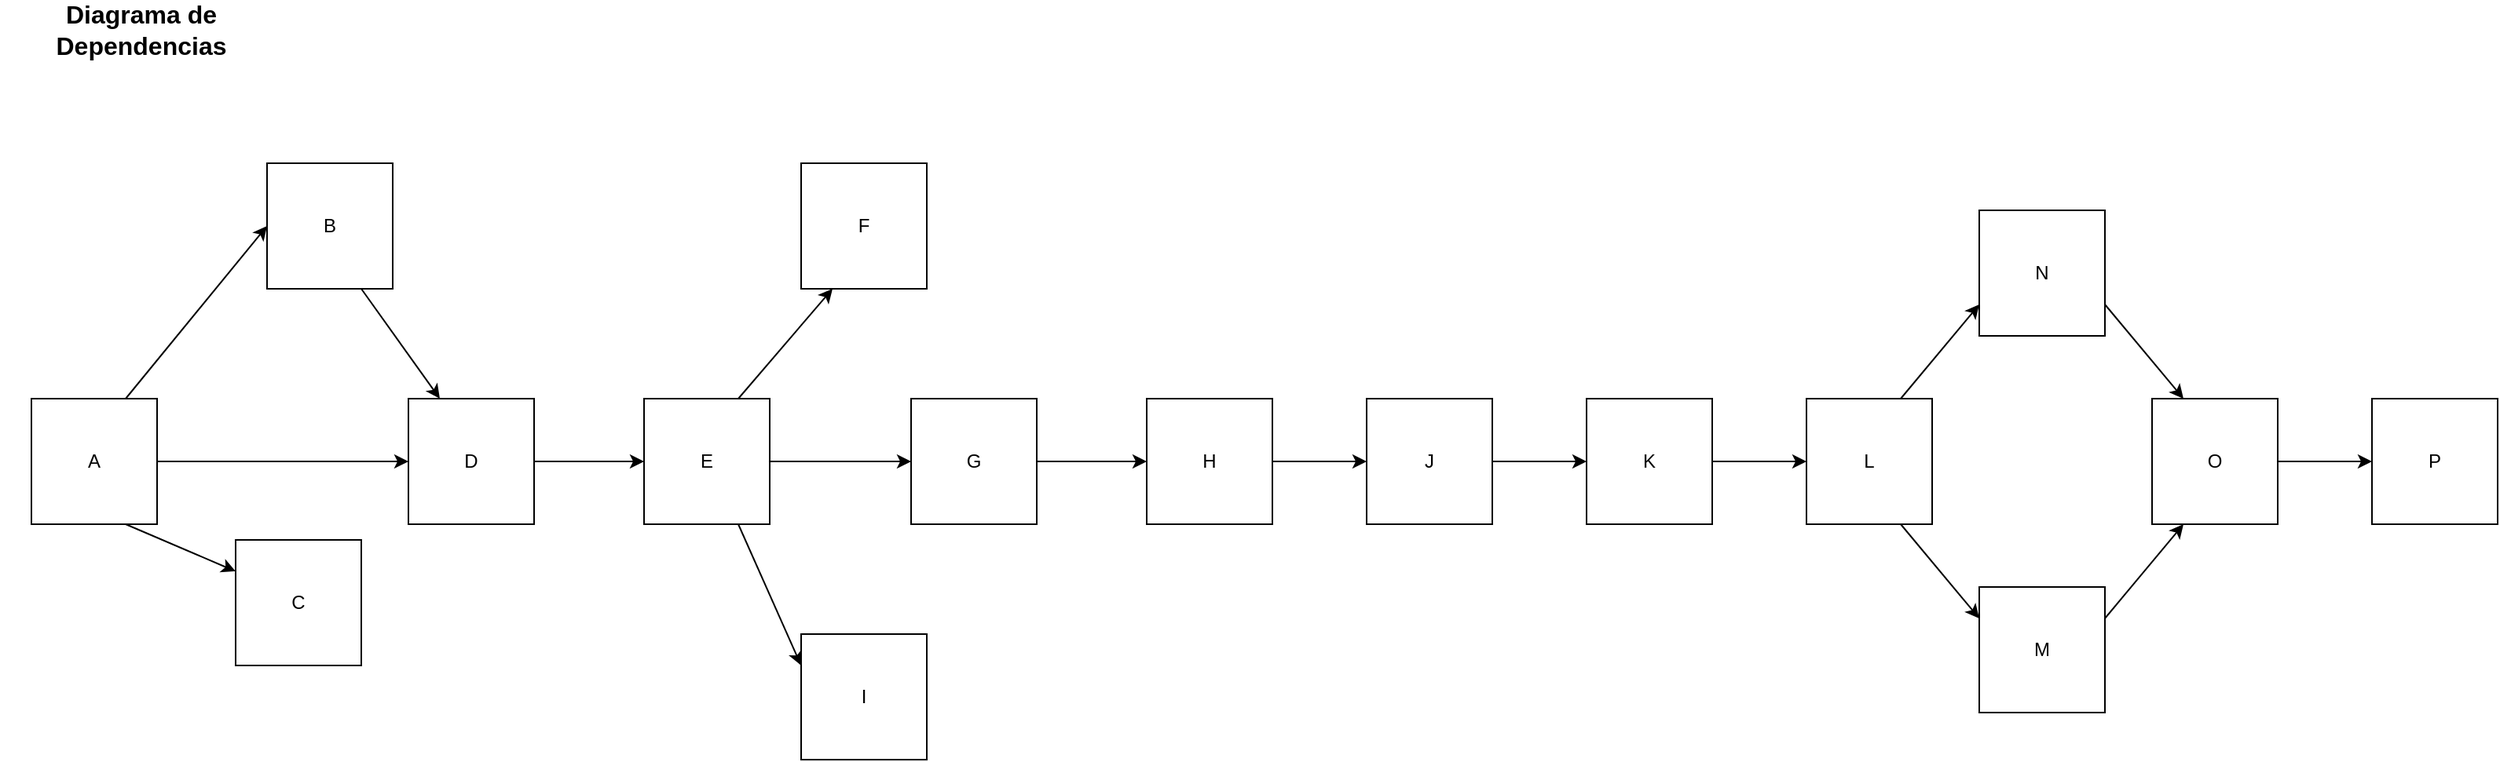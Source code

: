 <mxfile version="24.2.5" type="device">
  <diagram name="Página-1" id="Uti9sA1T6w-CndQhArD3">
    <mxGraphModel dx="954" dy="727" grid="1" gridSize="10" guides="1" tooltips="1" connect="1" arrows="1" fold="1" page="1" pageScale="1" pageWidth="827" pageHeight="1169" math="0" shadow="0">
      <root>
        <mxCell id="0" />
        <mxCell id="1" parent="0" />
        <mxCell id="_WlQoqHq1w7Vh7GL79n--1" value="A" style="whiteSpace=wrap;html=1;aspect=fixed;" parent="1" vertex="1">
          <mxGeometry x="80" y="280" width="80" height="80" as="geometry" />
        </mxCell>
        <mxCell id="_WlQoqHq1w7Vh7GL79n--2" value="B" style="whiteSpace=wrap;html=1;aspect=fixed;" parent="1" vertex="1">
          <mxGeometry x="230" y="130" width="80" height="80" as="geometry" />
        </mxCell>
        <mxCell id="_WlQoqHq1w7Vh7GL79n--3" value="E" style="whiteSpace=wrap;html=1;aspect=fixed;" parent="1" vertex="1">
          <mxGeometry x="470" y="280" width="80" height="80" as="geometry" />
        </mxCell>
        <mxCell id="_WlQoqHq1w7Vh7GL79n--4" value="I" style="whiteSpace=wrap;html=1;aspect=fixed;" parent="1" vertex="1">
          <mxGeometry x="570" y="430" width="80" height="80" as="geometry" />
        </mxCell>
        <mxCell id="_WlQoqHq1w7Vh7GL79n--5" value="L" style="whiteSpace=wrap;html=1;aspect=fixed;" parent="1" vertex="1">
          <mxGeometry x="1210" y="280" width="80" height="80" as="geometry" />
        </mxCell>
        <mxCell id="_WlQoqHq1w7Vh7GL79n--6" value="O" style="whiteSpace=wrap;html=1;aspect=fixed;" parent="1" vertex="1">
          <mxGeometry x="1430" y="280" width="80" height="80" as="geometry" />
        </mxCell>
        <mxCell id="_WlQoqHq1w7Vh7GL79n--7" value="D" style="whiteSpace=wrap;html=1;aspect=fixed;" parent="1" vertex="1">
          <mxGeometry x="320" y="280" width="80" height="80" as="geometry" />
        </mxCell>
        <mxCell id="_WlQoqHq1w7Vh7GL79n--8" value="J" style="whiteSpace=wrap;html=1;aspect=fixed;" parent="1" vertex="1">
          <mxGeometry x="930" y="280" width="80" height="80" as="geometry" />
        </mxCell>
        <mxCell id="_WlQoqHq1w7Vh7GL79n--9" value="N" style="whiteSpace=wrap;html=1;aspect=fixed;" parent="1" vertex="1">
          <mxGeometry x="1320" y="160" width="80" height="80" as="geometry" />
        </mxCell>
        <mxCell id="_WlQoqHq1w7Vh7GL79n--10" value="K" style="whiteSpace=wrap;html=1;aspect=fixed;" parent="1" vertex="1">
          <mxGeometry x="1070" y="280" width="80" height="80" as="geometry" />
        </mxCell>
        <mxCell id="_WlQoqHq1w7Vh7GL79n--11" value="H" style="whiteSpace=wrap;html=1;aspect=fixed;" parent="1" vertex="1">
          <mxGeometry x="790" y="280" width="80" height="80" as="geometry" />
        </mxCell>
        <mxCell id="_WlQoqHq1w7Vh7GL79n--12" value="G" style="whiteSpace=wrap;html=1;aspect=fixed;" parent="1" vertex="1">
          <mxGeometry x="640" y="280" width="80" height="80" as="geometry" />
        </mxCell>
        <mxCell id="_WlQoqHq1w7Vh7GL79n--14" value="P" style="whiteSpace=wrap;html=1;aspect=fixed;" parent="1" vertex="1">
          <mxGeometry x="1570" y="280" width="80" height="80" as="geometry" />
        </mxCell>
        <mxCell id="_WlQoqHq1w7Vh7GL79n--15" value="F" style="whiteSpace=wrap;html=1;aspect=fixed;" parent="1" vertex="1">
          <mxGeometry x="570" y="130" width="80" height="80" as="geometry" />
        </mxCell>
        <mxCell id="_WlQoqHq1w7Vh7GL79n--16" value="C" style="whiteSpace=wrap;html=1;aspect=fixed;" parent="1" vertex="1">
          <mxGeometry x="210" y="370" width="80" height="80" as="geometry" />
        </mxCell>
        <mxCell id="_WlQoqHq1w7Vh7GL79n--17" value="" style="endArrow=classic;html=1;rounded=0;exitX=1;exitY=0.5;exitDx=0;exitDy=0;entryX=0;entryY=0.5;entryDx=0;entryDy=0;" parent="1" source="_WlQoqHq1w7Vh7GL79n--1" target="_WlQoqHq1w7Vh7GL79n--7" edge="1">
          <mxGeometry width="50" height="50" relative="1" as="geometry">
            <mxPoint x="400" y="380" as="sourcePoint" />
            <mxPoint x="450" y="330" as="targetPoint" />
          </mxGeometry>
        </mxCell>
        <mxCell id="_WlQoqHq1w7Vh7GL79n--19" value="" style="endArrow=classic;html=1;rounded=0;exitX=0.75;exitY=0;exitDx=0;exitDy=0;entryX=0;entryY=0.5;entryDx=0;entryDy=0;" parent="1" source="_WlQoqHq1w7Vh7GL79n--1" target="_WlQoqHq1w7Vh7GL79n--2" edge="1">
          <mxGeometry width="50" height="50" relative="1" as="geometry">
            <mxPoint x="170" y="330" as="sourcePoint" />
            <mxPoint x="330" y="330" as="targetPoint" />
          </mxGeometry>
        </mxCell>
        <mxCell id="_WlQoqHq1w7Vh7GL79n--20" value="" style="endArrow=classic;html=1;rounded=0;exitX=0.75;exitY=1;exitDx=0;exitDy=0;entryX=0.25;entryY=0;entryDx=0;entryDy=0;" parent="1" source="_WlQoqHq1w7Vh7GL79n--2" target="_WlQoqHq1w7Vh7GL79n--7" edge="1">
          <mxGeometry width="50" height="50" relative="1" as="geometry">
            <mxPoint x="150" y="290" as="sourcePoint" />
            <mxPoint x="240" y="180" as="targetPoint" />
          </mxGeometry>
        </mxCell>
        <mxCell id="_WlQoqHq1w7Vh7GL79n--21" value="" style="endArrow=classic;html=1;rounded=0;exitX=0.75;exitY=1;exitDx=0;exitDy=0;entryX=0;entryY=0.25;entryDx=0;entryDy=0;" parent="1" source="_WlQoqHq1w7Vh7GL79n--1" target="_WlQoqHq1w7Vh7GL79n--16" edge="1">
          <mxGeometry width="50" height="50" relative="1" as="geometry">
            <mxPoint x="300" y="220" as="sourcePoint" />
            <mxPoint x="350" y="290" as="targetPoint" />
          </mxGeometry>
        </mxCell>
        <mxCell id="_WlQoqHq1w7Vh7GL79n--22" value="" style="endArrow=classic;html=1;rounded=0;exitX=1;exitY=0.5;exitDx=0;exitDy=0;entryX=0;entryY=0.5;entryDx=0;entryDy=0;" parent="1" source="_WlQoqHq1w7Vh7GL79n--7" target="_WlQoqHq1w7Vh7GL79n--3" edge="1">
          <mxGeometry width="50" height="50" relative="1" as="geometry">
            <mxPoint x="150" y="370" as="sourcePoint" />
            <mxPoint x="220" y="400" as="targetPoint" />
          </mxGeometry>
        </mxCell>
        <mxCell id="_WlQoqHq1w7Vh7GL79n--23" value="" style="endArrow=classic;html=1;rounded=0;exitX=0.75;exitY=0;exitDx=0;exitDy=0;entryX=0.25;entryY=1;entryDx=0;entryDy=0;" parent="1" source="_WlQoqHq1w7Vh7GL79n--3" target="_WlQoqHq1w7Vh7GL79n--15" edge="1">
          <mxGeometry width="50" height="50" relative="1" as="geometry">
            <mxPoint x="410" y="330" as="sourcePoint" />
            <mxPoint x="480" y="330" as="targetPoint" />
          </mxGeometry>
        </mxCell>
        <mxCell id="_WlQoqHq1w7Vh7GL79n--24" value="" style="endArrow=classic;html=1;rounded=0;exitX=1;exitY=0.5;exitDx=0;exitDy=0;entryX=0;entryY=0.5;entryDx=0;entryDy=0;" parent="1" source="_WlQoqHq1w7Vh7GL79n--3" target="_WlQoqHq1w7Vh7GL79n--12" edge="1">
          <mxGeometry width="50" height="50" relative="1" as="geometry">
            <mxPoint x="540" y="290" as="sourcePoint" />
            <mxPoint x="600" y="220" as="targetPoint" />
          </mxGeometry>
        </mxCell>
        <mxCell id="_WlQoqHq1w7Vh7GL79n--25" value="" style="endArrow=classic;html=1;rounded=0;exitX=1;exitY=0.5;exitDx=0;exitDy=0;entryX=0;entryY=0.5;entryDx=0;entryDy=0;" parent="1" source="_WlQoqHq1w7Vh7GL79n--12" target="_WlQoqHq1w7Vh7GL79n--11" edge="1">
          <mxGeometry width="50" height="50" relative="1" as="geometry">
            <mxPoint x="560" y="330" as="sourcePoint" />
            <mxPoint x="650" y="330" as="targetPoint" />
          </mxGeometry>
        </mxCell>
        <mxCell id="_WlQoqHq1w7Vh7GL79n--26" value="" style="endArrow=classic;html=1;rounded=0;exitX=0.75;exitY=1;exitDx=0;exitDy=0;entryX=0;entryY=0.25;entryDx=0;entryDy=0;" parent="1" source="_WlQoqHq1w7Vh7GL79n--3" target="_WlQoqHq1w7Vh7GL79n--4" edge="1">
          <mxGeometry width="50" height="50" relative="1" as="geometry">
            <mxPoint x="540" y="290" as="sourcePoint" />
            <mxPoint x="600" y="220" as="targetPoint" />
          </mxGeometry>
        </mxCell>
        <mxCell id="_WlQoqHq1w7Vh7GL79n--27" value="" style="endArrow=classic;html=1;rounded=0;exitX=1;exitY=0.5;exitDx=0;exitDy=0;entryX=0;entryY=0.5;entryDx=0;entryDy=0;" parent="1" source="_WlQoqHq1w7Vh7GL79n--11" target="_WlQoqHq1w7Vh7GL79n--8" edge="1">
          <mxGeometry width="50" height="50" relative="1" as="geometry">
            <mxPoint x="730" y="330" as="sourcePoint" />
            <mxPoint x="800" y="330" as="targetPoint" />
          </mxGeometry>
        </mxCell>
        <mxCell id="_WlQoqHq1w7Vh7GL79n--28" value="" style="endArrow=classic;html=1;rounded=0;exitX=1;exitY=0.5;exitDx=0;exitDy=0;entryX=0;entryY=0.5;entryDx=0;entryDy=0;" parent="1" source="_WlQoqHq1w7Vh7GL79n--8" target="_WlQoqHq1w7Vh7GL79n--10" edge="1">
          <mxGeometry width="50" height="50" relative="1" as="geometry">
            <mxPoint x="880" y="330" as="sourcePoint" />
            <mxPoint x="940" y="330" as="targetPoint" />
          </mxGeometry>
        </mxCell>
        <mxCell id="_WlQoqHq1w7Vh7GL79n--29" value="" style="endArrow=classic;html=1;rounded=0;exitX=1;exitY=0.5;exitDx=0;exitDy=0;entryX=0;entryY=0.5;entryDx=0;entryDy=0;" parent="1" source="_WlQoqHq1w7Vh7GL79n--10" target="_WlQoqHq1w7Vh7GL79n--5" edge="1">
          <mxGeometry width="50" height="50" relative="1" as="geometry">
            <mxPoint x="1020" y="330" as="sourcePoint" />
            <mxPoint x="1080" y="330" as="targetPoint" />
          </mxGeometry>
        </mxCell>
        <mxCell id="_WlQoqHq1w7Vh7GL79n--30" value="M" style="whiteSpace=wrap;html=1;aspect=fixed;" parent="1" vertex="1">
          <mxGeometry x="1320" y="400" width="80" height="80" as="geometry" />
        </mxCell>
        <mxCell id="_WlQoqHq1w7Vh7GL79n--31" value="" style="endArrow=classic;html=1;rounded=0;exitX=0.75;exitY=0;exitDx=0;exitDy=0;entryX=0;entryY=0.75;entryDx=0;entryDy=0;" parent="1" source="_WlQoqHq1w7Vh7GL79n--5" target="_WlQoqHq1w7Vh7GL79n--9" edge="1">
          <mxGeometry width="50" height="50" relative="1" as="geometry">
            <mxPoint x="1160" y="330" as="sourcePoint" />
            <mxPoint x="1220" y="330" as="targetPoint" />
          </mxGeometry>
        </mxCell>
        <mxCell id="_WlQoqHq1w7Vh7GL79n--32" value="" style="endArrow=classic;html=1;rounded=0;exitX=0.75;exitY=1;exitDx=0;exitDy=0;entryX=0;entryY=0.25;entryDx=0;entryDy=0;" parent="1" source="_WlQoqHq1w7Vh7GL79n--5" target="_WlQoqHq1w7Vh7GL79n--30" edge="1">
          <mxGeometry width="50" height="50" relative="1" as="geometry">
            <mxPoint x="1170" y="340" as="sourcePoint" />
            <mxPoint x="1230" y="340" as="targetPoint" />
          </mxGeometry>
        </mxCell>
        <mxCell id="_WlQoqHq1w7Vh7GL79n--34" value="" style="endArrow=classic;html=1;rounded=0;exitX=1;exitY=0.75;exitDx=0;exitDy=0;entryX=0.25;entryY=0;entryDx=0;entryDy=0;" parent="1" source="_WlQoqHq1w7Vh7GL79n--9" target="_WlQoqHq1w7Vh7GL79n--6" edge="1">
          <mxGeometry width="50" height="50" relative="1" as="geometry">
            <mxPoint x="1280" y="290" as="sourcePoint" />
            <mxPoint x="1350" y="320" as="targetPoint" />
          </mxGeometry>
        </mxCell>
        <mxCell id="_WlQoqHq1w7Vh7GL79n--35" value="" style="endArrow=classic;html=1;rounded=0;exitX=1;exitY=0.25;exitDx=0;exitDy=0;entryX=0.25;entryY=1;entryDx=0;entryDy=0;" parent="1" source="_WlQoqHq1w7Vh7GL79n--30" target="_WlQoqHq1w7Vh7GL79n--6" edge="1">
          <mxGeometry width="50" height="50" relative="1" as="geometry">
            <mxPoint x="1410" y="230" as="sourcePoint" />
            <mxPoint x="1460" y="290" as="targetPoint" />
          </mxGeometry>
        </mxCell>
        <mxCell id="_WlQoqHq1w7Vh7GL79n--36" value="" style="endArrow=classic;html=1;rounded=0;exitX=1;exitY=0.5;exitDx=0;exitDy=0;entryX=0;entryY=0.5;entryDx=0;entryDy=0;" parent="1" source="_WlQoqHq1w7Vh7GL79n--6" target="_WlQoqHq1w7Vh7GL79n--14" edge="1">
          <mxGeometry width="50" height="50" relative="1" as="geometry">
            <mxPoint x="1410" y="430" as="sourcePoint" />
            <mxPoint x="1460" y="370" as="targetPoint" />
          </mxGeometry>
        </mxCell>
        <mxCell id="q8Vmw6bVX0ID9-jZ_7DD-1" value="Diagrama de Dependencias" style="text;html=1;align=center;verticalAlign=middle;whiteSpace=wrap;rounded=0;fontStyle=1;fontSize=16;" vertex="1" parent="1">
          <mxGeometry x="60" y="30" width="180" height="30" as="geometry" />
        </mxCell>
      </root>
    </mxGraphModel>
  </diagram>
</mxfile>
